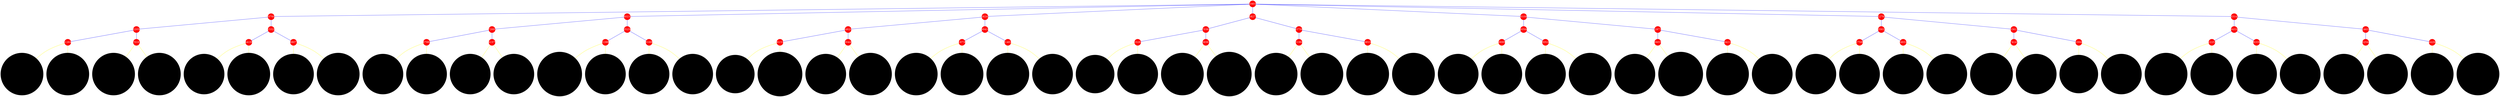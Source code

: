 graph G { 
overlap = false 
"0.24960334010958685" [fixedsize=True, style = filled, color = red, fontcolor = white, shape = circle]
"0.17904207005497985" [fixedsize=True, style = filled, color = red, fontcolor = white, shape = circle]
"0.24960334010958685"--"0.17904207005497985" [color="blue"]
"0.8672580235382807" [fixedsize=True, style = filled, color = red, fontcolor = white, shape = circle]
"0.24960334010958685"--"0.8672580235382807" [color="blue"]
"0.5533226245971408" [fixedsize=True, style = filled, color = red, fontcolor = white, shape = circle]
"0.24960334010958685"--"0.5533226245971408" [color="blue"]
"0.8461658273287171" [fixedsize=True, style = filled, color = red, fontcolor = white, shape = circle]
"0.24960334010958685"--"0.8461658273287171" [color="blue"]
"0.663500108511177" [fixedsize=True, style = filled, color = red, fontcolor = white, shape = circle]
"0.24960334010958685"--"0.663500108511177" [color="blue"]
"0.2576022792182592" [fixedsize=True, style = filled, color = red, fontcolor = white, shape = circle]
"0.24960334010958685"--"0.2576022792182592" [color="blue"]
"0.6208483141593522" [fixedsize=True, style = filled, color = red, fontcolor = white, shape = circle]
"0.24960334010958685"--"0.6208483141593522" [color="blue"]
"0.7061632050579472" [fixedsize=True, style = filled, color = red, fontcolor = white, shape = circle]
"0.17904207005497985"--"0.7061632050579472" [color="blue"]
"0.8199415329556998" [fixedsize=True, style = filled, color = red, fontcolor = white, shape = circle]
"0.17904207005497985"--"0.8199415329556998" [color="blue"]
"0.5110670361957389" [fixedsize=True, style = filled, color = red, fontcolor = white, shape = circle]
"0.8461658273287171"--"0.5110670361957389" [color="blue"]
"0.20179037587854887" [fixedsize=True, style = filled, color = red, fontcolor = white, shape = circle]
"0.8461658273287171"--"0.20179037587854887" [color="blue"]
"0.3507372697287322" [fixedsize=True, style = filled, color = red, fontcolor = white, shape = circle]
"0.8672580235382807"--"0.3507372697287322" [color="blue"]
"0.9695205256892208" [fixedsize=True, style = filled, color = red, fontcolor = white, shape = circle]
"0.8672580235382807"--"0.9695205256892208" [color="blue"]
"0.37279448200406384" [fixedsize=True, style = filled, color = red, fontcolor = white, shape = circle]
"0.5533226245971408"--"0.37279448200406384" [color="blue"]
"0.7047290410699999" [fixedsize=True, style = filled, color = red, fontcolor = white, shape = circle]
"0.5533226245971408"--"0.7047290410699999" [color="blue"]
"0.9009305933493068" [fixedsize=True, style = filled, color = red, fontcolor = white, shape = circle]
"0.2576022792182592"--"0.9009305933493068" [color="blue"]
"0.7055363612184734" [fixedsize=True, style = filled, color = red, fontcolor = white, shape = circle]
"0.2576022792182592"--"0.7055363612184734" [color="blue"]
"0.5404490566387219" [fixedsize=True, style = filled, color = red, fontcolor = white, shape = circle]
"0.663500108511177"--"0.5404490566387219" [color="blue"]
"0.33381428731507234" [fixedsize=True, style = filled, color = red, fontcolor = white, shape = circle]
"0.663500108511177"--"0.33381428731507234" [color="blue"]
"0.3330294334899967" [fixedsize=True, style = filled, color = red, fontcolor = white, shape = circle]
"0.6208483141593522"--"0.3330294334899967" [color="blue"]
"0.3667524632241972" [fixedsize=True, style = filled, color = red, fontcolor = white, shape = circle]
"0.6208483141593522"--"0.3667524632241972" [color="blue"]
"0.8354944194078283" [fixedsize=True, style = filled, color = red, fontcolor = white, shape = circle]
"0.8199415329556998"--"0.8354944194078283" [color="blue"]
"0.8177468077701411" [fixedsize=True, style = filled, color = red, fontcolor = white, shape = circle]
"0.8199415329556998"--"0.8177468077701411" [color="blue"]
"0.12453006556080004" [fixedsize=True, style = filled, color = red, fontcolor = white, shape = circle]
"0.33381428731507234"--"0.12453006556080004" [color="blue"]
"0.6109894218519744" [fixedsize=True, style = filled, color = red, fontcolor = white, shape = circle]
"0.33381428731507234"--"0.6109894218519744" [color="blue"]
"0.3003162548162971" [fixedsize=True, style = filled, color = red, fontcolor = white, shape = circle]
"0.3667524632241972"--"0.3003162548162971" [color="blue"]
"0.7035964294369804" [fixedsize=True, style = filled, color = red, fontcolor = white, shape = circle]
"0.3667524632241972"--"0.7035964294369804" [color="blue"]
"0.5433731968721093" [fixedsize=True, style = filled, color = red, fontcolor = white, shape = circle]
"0.20179037587854887"--"0.5433731968721093" [color="blue"]
"0.5685608536269762" [fixedsize=True, style = filled, color = red, fontcolor = white, shape = circle]
"0.20179037587854887"--"0.5685608536269762" [color="blue"]
"0.9420918736302267" [fixedsize=True, style = filled, color = red, fontcolor = white, shape = circle]
"0.7047290410699999"--"0.9420918736302267" [color="blue"]
"0.17597314821258658" [fixedsize=True, style = filled, color = red, fontcolor = white, shape = circle]
"0.7047290410699999"--"0.17597314821258658" [color="blue"]
"0.6767187985588685" [fixedsize=True, style = filled, color = red, fontcolor = white, shape = circle]
"0.3507372697287322"--"0.6767187985588685" [color="blue"]
"0.7456241579829069" [fixedsize=True, style = filled, color = red, fontcolor = white, shape = circle]
"0.3507372697287322"--"0.7456241579829069" [color="blue"]
"0.7960574147354961" [fixedsize=True, style = filled, color = red, fontcolor = white, shape = circle]
"0.7055363612184734"--"0.7960574147354961" [color="blue"]
"0.6518553940003449" [fixedsize=True, style = filled, color = red, fontcolor = white, shape = circle]
"0.7055363612184734"--"0.6518553940003449" [color="blue"]
"0.28612961534883574" [fixedsize=True, style = filled, color = red, fontcolor = white, shape = circle]
"0.37279448200406384"--"0.28612961534883574" [color="blue"]
"0.7931800449616495" [fixedsize=True, style = filled, color = red, fontcolor = white, shape = circle]
"0.37279448200406384"--"0.7931800449616495" [color="blue"]
"0.9974122253357034" [fixedsize=True, style = filled, color = red, fontcolor = white, shape = circle]
"0.3330294334899967"--"0.9974122253357034" [color="blue"]
"0.44118963398230826" [fixedsize=True, style = filled, color = red, fontcolor = white, shape = circle]
"0.3330294334899967"--"0.44118963398230826" [color="blue"]
"0.2251127588588956" [fixedsize=True, style = filled, color = red, fontcolor = white, shape = circle]
"0.9009305933493068"--"0.2251127588588956" [color="blue"]
"0.44169249313501946" [fixedsize=True, style = filled, color = red, fontcolor = white, shape = circle]
"0.9009305933493068"--"0.44169249313501946" [color="blue"]
"0.9828203285490688" [fixedsize=True, style = filled, color = red, fontcolor = white, shape = circle]
"0.5110670361957389"--"0.9828203285490688" [color="blue"]
"0.040985365613509184" [fixedsize=True, style = filled, color = red, fontcolor = white, shape = circle]
"0.5110670361957389"--"0.040985365613509184" [color="blue"]
"0.1495551980795755" [fixedsize=True, style = filled, color = red, fontcolor = white, shape = circle]
"0.9695205256892208"--"0.1495551980795755" [color="blue"]
"0.7425791689704514" [fixedsize=True, style = filled, color = red, fontcolor = white, shape = circle]
"0.9695205256892208"--"0.7425791689704514" [color="blue"]
"0.23551390957116958" [fixedsize=True, style = filled, color = red, fontcolor = white, shape = circle]
"0.5404490566387219"--"0.23551390957116958" [color="blue"]
"0.3868000520480016" [fixedsize=True, style = filled, color = red, fontcolor = white, shape = circle]
"0.5404490566387219"--"0.3868000520480016" [color="blue"]
"0.09989312647886972" [fixedsize=True, style = filled, color = red, fontcolor = white, shape = circle]
"0.7061632050579472"--"0.09989312647886972" [color="blue"]
"0.8417470167298938" [fixedsize=True, style = filled, color = red, fontcolor = white, shape = circle]
"0.7061632050579472"--"0.8417470167298938" [color="blue"]
"0.49904988606185186" [color = black, style = filled, fontcolor = black, shape = circle]
"0.5685608536269762"--"0.49904988606185186" [color=yellow]
"0.31456693403864044" [color = black, style = filled, fontcolor = black, shape = circle]
"0.5685608536269762"--"0.31456693403864044" [color=yellow]
"0.3648335378862281" [color = black, style = filled, fontcolor = black, shape = circle]
"0.2251127588588956"--"0.3648335378862281" [color=yellow]
"0.8882587326609503" [color = black, style = filled, fontcolor = black, shape = circle]
"0.2251127588588956"--"0.8882587326609503" [color=yellow]
"0.6109794850102713" [color = black, style = filled, fontcolor = black, shape = circle]
"0.6767187985588685"--"0.6109794850102713" [color=yellow]
"0.9383068700995353" [color = black, style = filled, fontcolor = black, shape = circle]
"0.6767187985588685"--"0.9383068700995353" [color=yellow]
"0.04444724789767873" [color = black, style = filled, fontcolor = black, shape = circle]
"0.7960574147354961"--"0.04444724789767873" [color=yellow]
"0.6957623109821343" [color = black, style = filled, fontcolor = black, shape = circle]
"0.7960574147354961"--"0.6957623109821343" [color=yellow]
"0.7239902923421129" [color = black, style = filled, fontcolor = black, shape = circle]
"0.3003162548162971"--"0.7239902923421129" [color=yellow]
"0.3641085235488043" [color = black, style = filled, fontcolor = black, shape = circle]
"0.3003162548162971"--"0.3641085235488043" [color=yellow]
"0.08841804549043653" [color = black, style = filled, fontcolor = black, shape = circle]
"0.9974122253357034"--"0.08841804549043653" [color=yellow]
"0.21700630046335523" [color = black, style = filled, fontcolor = black, shape = circle]
"0.9974122253357034"--"0.21700630046335523" [color=yellow]
"0.12852799674916782" [color = black, style = filled, fontcolor = black, shape = circle]
"0.7035964294369804"--"0.12852799674916782" [color=yellow]
"0.04435226825447469" [color = black, style = filled, fontcolor = black, shape = circle]
"0.7035964294369804"--"0.04435226825447469" [color=yellow]
"0.09716970655834145" [color = black, style = filled, fontcolor = black, shape = circle]
"0.17597314821258658"--"0.09716970655834145" [color=yellow]
"0.8882528818044576" [color = black, style = filled, fontcolor = black, shape = circle]
"0.17597314821258658"--"0.8882528818044576" [color=yellow]
"0.4557467523039963" [color = black, style = filled, fontcolor = black, shape = circle]
"0.12453006556080004"--"0.4557467523039963" [color=yellow]
"0.018677391317925784" [color = black, style = filled, fontcolor = black, shape = circle]
"0.12453006556080004"--"0.018677391317925784" [color=yellow]
"0.38686587595126054" [color = black, style = filled, fontcolor = black, shape = circle]
"0.8417470167298938"--"0.38686587595126054" [color=yellow]
"0.17835379367995619" [color = black, style = filled, fontcolor = black, shape = circle]
"0.8417470167298938"--"0.17835379367995619" [color=yellow]
"0.7416390230294403" [color = black, style = filled, fontcolor = black, shape = circle]
"0.23551390957116958"--"0.7416390230294403" [color=yellow]
"0.4410083529860448" [color = black, style = filled, fontcolor = black, shape = circle]
"0.23551390957116958"--"0.4410083529860448" [color=yellow]
"0.45795352619006335" [color = black, style = filled, fontcolor = black, shape = circle]
"0.6109894218519744"--"0.45795352619006335" [color=yellow]
"0.8133771432232372" [color = black, style = filled, fontcolor = black, shape = circle]
"0.6109894218519744"--"0.8133771432232372" [color=yellow]
"0.22991690752703775" [color = black, style = filled, fontcolor = black, shape = circle]
"0.9420918736302267"--"0.22991690752703775" [color=yellow]
"0.09112634950020149" [color = black, style = filled, fontcolor = black, shape = circle]
"0.9420918736302267"--"0.09112634950020149" [color=yellow]
"0.5816804787931852" [color = black, style = filled, fontcolor = black, shape = circle]
"0.44169249313501946"--"0.5816804787931852" [color=yellow]
"0.7094326818970298" [color = black, style = filled, fontcolor = black, shape = circle]
"0.44169249313501946"--"0.7094326818970298" [color=yellow]
"0.26839076034637954" [color = black, style = filled, fontcolor = black, shape = circle]
"0.09989312647886972"--"0.26839076034637954" [color=yellow]
"0.47800886944909315" [color = black, style = filled, fontcolor = black, shape = circle]
"0.09989312647886972"--"0.47800886944909315" [color=yellow]
"0.9058808015861665" [color = black, style = filled, fontcolor = black, shape = circle]
"0.3868000520480016"--"0.9058808015861665" [color=yellow]
"0.48652112021107796" [color = black, style = filled, fontcolor = black, shape = circle]
"0.3868000520480016"--"0.48652112021107796" [color=yellow]
"0.579821569057719" [color = black, style = filled, fontcolor = black, shape = circle]
"0.6518553940003449"--"0.579821569057719" [color=yellow]
"0.8138717093549039" [color = black, style = filled, fontcolor = black, shape = circle]
"0.6518553940003449"--"0.8138717093549039" [color=yellow]
"0.2897191920015335" [color = black, style = filled, fontcolor = black, shape = circle]
"0.8177468077701411"--"0.2897191920015335" [color=yellow]
"0.15406799143125116" [color = black, style = filled, fontcolor = black, shape = circle]
"0.8177468077701411"--"0.15406799143125116" [color=yellow]
"0.9155144105482056" [color = black, style = filled, fontcolor = black, shape = circle]
"0.7931800449616495"--"0.9155144105482056" [color=yellow]
"0.35379048612590647" [color = black, style = filled, fontcolor = black, shape = circle]
"0.7931800449616495"--"0.35379048612590647" [color=yellow]
"0.25367701315267444" [color = black, style = filled, fontcolor = black, shape = circle]
"0.040985365613509184"--"0.25367701315267444" [color=yellow]
"0.029495840112577776" [color = black, style = filled, fontcolor = black, shape = circle]
"0.040985365613509184"--"0.029495840112577776" [color=yellow]
"0.3050311128896076" [color = black, style = filled, fontcolor = black, shape = circle]
"0.7425791689704514"--"0.3050311128896076" [color=yellow]
"0.3643468911317712" [color = black, style = filled, fontcolor = black, shape = circle]
"0.7425791689704514"--"0.3643468911317712" [color=yellow]
"0.612171696129219" [color = black, style = filled, fontcolor = black, shape = circle]
"0.28612961534883574"--"0.612171696129219" [color=yellow]
"0.011655737932334098" [color = black, style = filled, fontcolor = black, shape = circle]
"0.28612961534883574"--"0.011655737932334098" [color=yellow]
"0.005832857777643419" [color = black, style = filled, fontcolor = black, shape = circle]
"0.1495551980795755"--"0.005832857777643419" [color=yellow]
"0.1892966844879126" [color = black, style = filled, fontcolor = black, shape = circle]
"0.1495551980795755"--"0.1892966844879126" [color=yellow]
"0.8095003513544555" [color = black, style = filled, fontcolor = black, shape = circle]
"0.44118963398230826"--"0.8095003513544555" [color=yellow]
"0.7748119850089401" [color = black, style = filled, fontcolor = black, shape = circle]
"0.44118963398230826"--"0.7748119850089401" [color=yellow]
"0.8431533181873068" [color = black, style = filled, fontcolor = black, shape = circle]
"0.7456241579829069"--"0.8431533181873068" [color=yellow]
"0.6153386825598358" [color = black, style = filled, fontcolor = black, shape = circle]
"0.7456241579829069"--"0.6153386825598358" [color=yellow]
"0.17436808397024417" [color = black, style = filled, fontcolor = black, shape = circle]
"0.5433731968721093"--"0.17436808397024417" [color=yellow]
"0.40877567413593463" [color = black, style = filled, fontcolor = black, shape = circle]
"0.5433731968721093"--"0.40877567413593463" [color=yellow]
"0.5983228561625037" [color = black, style = filled, fontcolor = black, shape = circle]
"0.8354944194078283"--"0.5983228561625037" [color=yellow]
"0.15482488074811906" [color = black, style = filled, fontcolor = black, shape = circle]
"0.8354944194078283"--"0.15482488074811906" [color=yellow]
"0.684091380624418" [color = black, style = filled, fontcolor = black, shape = circle]
"0.9828203285490688"--"0.684091380624418" [color=yellow]
"0.7042982953212679" [color = black, style = filled, fontcolor = black, shape = circle]
"0.9828203285490688"--"0.7042982953212679" [color=yellow]
}